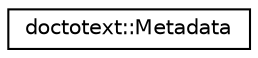 digraph "类继承关系图"
{
  edge [fontname="Helvetica",fontsize="10",labelfontname="Helvetica",labelfontsize="10"];
  node [fontname="Helvetica",fontsize="10",shape=record];
  rankdir="LR";
  Node0 [label="doctotext::Metadata",height=0.2,width=0.4,color="black", fillcolor="white", style="filled",URL="$classdoctotext_1_1_metadata.html"];
}
